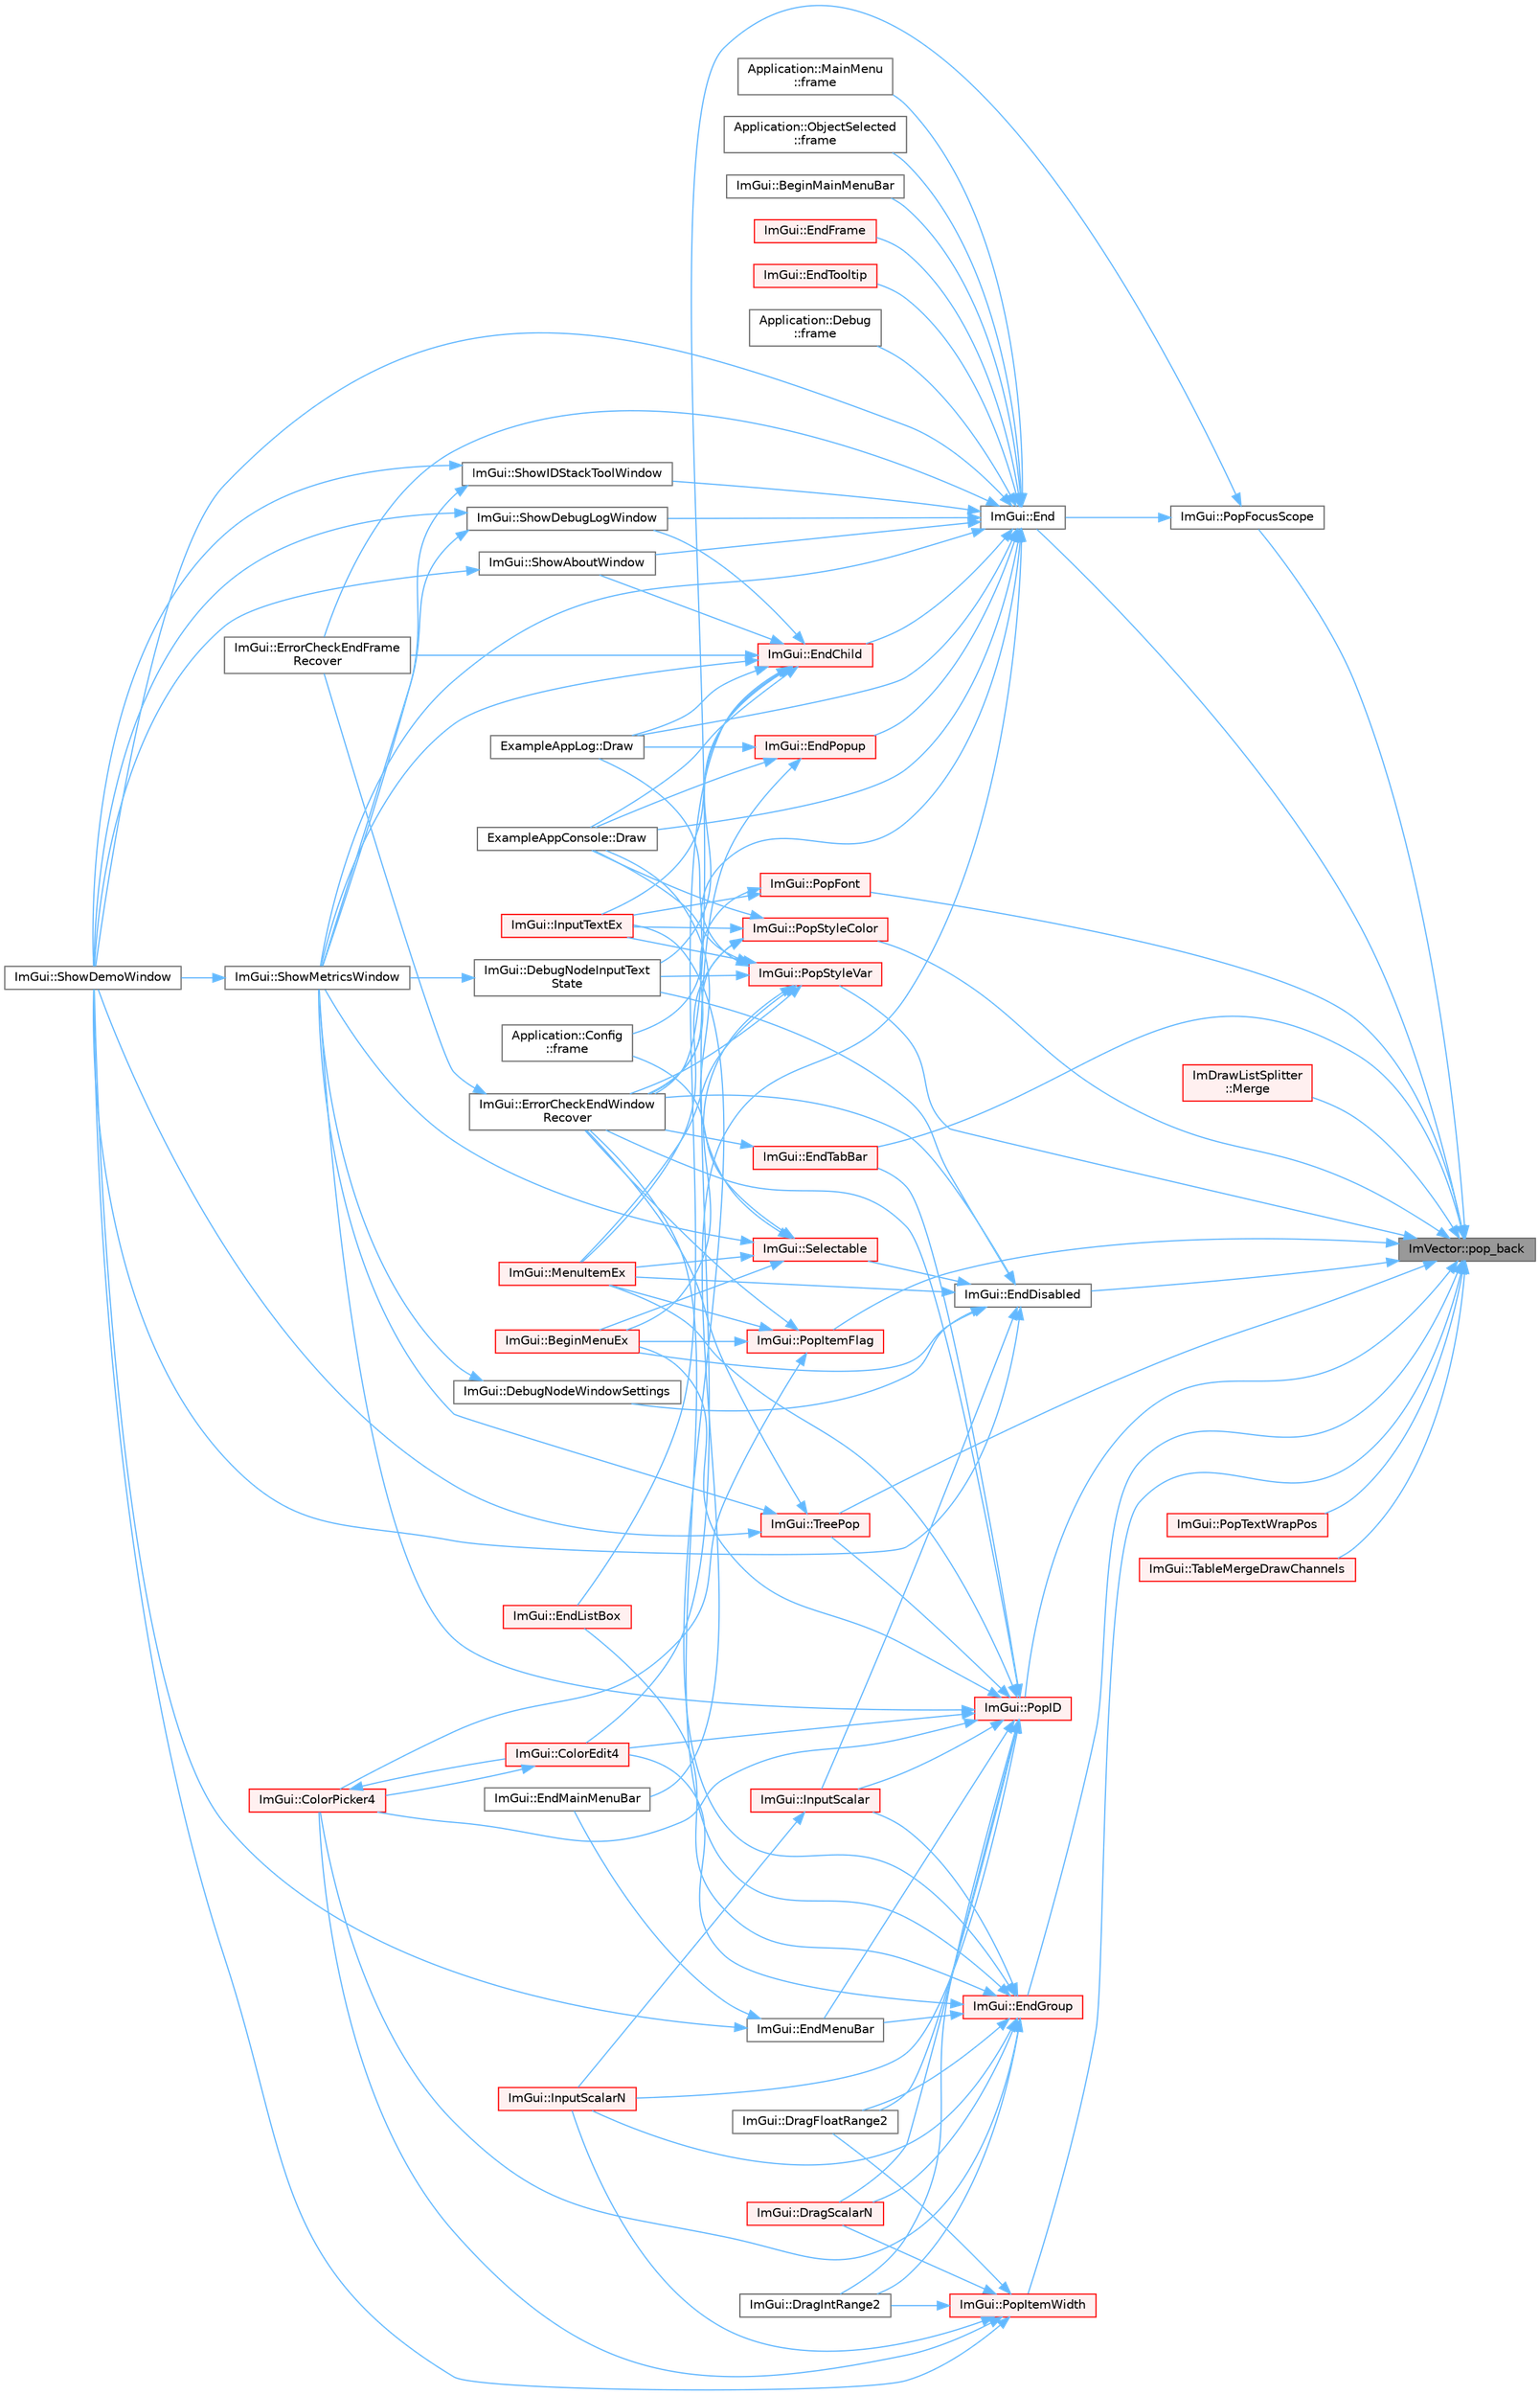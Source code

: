 digraph "ImVector::pop_back"
{
 // LATEX_PDF_SIZE
  bgcolor="transparent";
  edge [fontname=Helvetica,fontsize=10,labelfontname=Helvetica,labelfontsize=10];
  node [fontname=Helvetica,fontsize=10,shape=box,height=0.2,width=0.4];
  rankdir="RL";
  Node1 [id="Node000001",label="ImVector::pop_back",height=0.2,width=0.4,color="gray40", fillcolor="grey60", style="filled", fontcolor="black",tooltip=" "];
  Node1 -> Node2 [id="edge1_Node000001_Node000002",dir="back",color="steelblue1",style="solid",tooltip=" "];
  Node2 [id="Node000002",label="ImGui::End",height=0.2,width=0.4,color="grey40", fillcolor="white", style="filled",URL="$namespace_im_gui.html#a5479d93794a004c67ceb6d13f37c8254",tooltip=" "];
  Node2 -> Node3 [id="edge2_Node000002_Node000003",dir="back",color="steelblue1",style="solid",tooltip=" "];
  Node3 [id="Node000003",label="ImGui::BeginMainMenuBar",height=0.2,width=0.4,color="grey40", fillcolor="white", style="filled",URL="$namespace_im_gui.html#a55cb9cfb9865204ac6fb21c965784f78",tooltip=" "];
  Node2 -> Node4 [id="edge3_Node000002_Node000004",dir="back",color="steelblue1",style="solid",tooltip=" "];
  Node4 [id="Node000004",label="ExampleAppConsole::Draw",height=0.2,width=0.4,color="grey40", fillcolor="white", style="filled",URL="$struct_example_app_console.html#a0518a09c7e8648dd52c7c06df19ac17a",tooltip=" "];
  Node2 -> Node5 [id="edge4_Node000002_Node000005",dir="back",color="steelblue1",style="solid",tooltip=" "];
  Node5 [id="Node000005",label="ExampleAppLog::Draw",height=0.2,width=0.4,color="grey40", fillcolor="white", style="filled",URL="$struct_example_app_log.html#a5ad3a4bdb89171b84aeaff96948a1f77",tooltip=" "];
  Node2 -> Node6 [id="edge5_Node000002_Node000006",dir="back",color="steelblue1",style="solid",tooltip=" "];
  Node6 [id="Node000006",label="ImGui::EndChild",height=0.2,width=0.4,color="red", fillcolor="#FFF0F0", style="filled",URL="$namespace_im_gui.html#af8de559a88c1442d6df8c1b04c86e997",tooltip=" "];
  Node6 -> Node7 [id="edge6_Node000006_Node000007",dir="back",color="steelblue1",style="solid",tooltip=" "];
  Node7 [id="Node000007",label="ImGui::DebugNodeInputText\lState",height=0.2,width=0.4,color="grey40", fillcolor="white", style="filled",URL="$namespace_im_gui.html#ab85df47e899ab32dbdd5089f40e3802f",tooltip=" "];
  Node7 -> Node8 [id="edge7_Node000007_Node000008",dir="back",color="steelblue1",style="solid",tooltip=" "];
  Node8 [id="Node000008",label="ImGui::ShowMetricsWindow",height=0.2,width=0.4,color="grey40", fillcolor="white", style="filled",URL="$namespace_im_gui.html#afe7a28c6eb52fff3cc27d5a698fea4ff",tooltip=" "];
  Node8 -> Node9 [id="edge8_Node000008_Node000009",dir="back",color="steelblue1",style="solid",tooltip=" "];
  Node9 [id="Node000009",label="ImGui::ShowDemoWindow",height=0.2,width=0.4,color="grey40", fillcolor="white", style="filled",URL="$namespace_im_gui.html#af95643a0ce4893b9e57c12991922fb18",tooltip=" "];
  Node6 -> Node4 [id="edge9_Node000006_Node000004",dir="back",color="steelblue1",style="solid",tooltip=" "];
  Node6 -> Node5 [id="edge10_Node000006_Node000005",dir="back",color="steelblue1",style="solid",tooltip=" "];
  Node6 -> Node10 [id="edge11_Node000006_Node000010",dir="back",color="steelblue1",style="solid",tooltip=" "];
  Node10 [id="Node000010",label="ImGui::EndListBox",height=0.2,width=0.4,color="red", fillcolor="#FFF0F0", style="filled",URL="$namespace_im_gui.html#a6a1b63d9b66bb934d995c279ac02daff",tooltip=" "];
  Node6 -> Node15 [id="edge12_Node000006_Node000015",dir="back",color="steelblue1",style="solid",tooltip=" "];
  Node15 [id="Node000015",label="ImGui::ErrorCheckEndFrame\lRecover",height=0.2,width=0.4,color="grey40", fillcolor="white", style="filled",URL="$namespace_im_gui.html#aaeda60ee2c0b5c2b3f397b237c9928f3",tooltip=" "];
  Node6 -> Node17 [id="edge13_Node000006_Node000017",dir="back",color="steelblue1",style="solid",tooltip=" "];
  Node17 [id="Node000017",label="ImGui::InputTextEx",height=0.2,width=0.4,color="red", fillcolor="#FFF0F0", style="filled",URL="$namespace_im_gui.html#af89af17ecc11653f25fea1e50e195de6",tooltip=" "];
  Node6 -> Node73 [id="edge14_Node000006_Node000073",dir="back",color="steelblue1",style="solid",tooltip=" "];
  Node73 [id="Node000073",label="ImGui::ShowAboutWindow",height=0.2,width=0.4,color="grey40", fillcolor="white", style="filled",URL="$namespace_im_gui.html#ac297462e33309d0540fa459bccdc9304",tooltip=" "];
  Node73 -> Node9 [id="edge15_Node000073_Node000009",dir="back",color="steelblue1",style="solid",tooltip=" "];
  Node6 -> Node74 [id="edge16_Node000006_Node000074",dir="back",color="steelblue1",style="solid",tooltip=" "];
  Node74 [id="Node000074",label="ImGui::ShowDebugLogWindow",height=0.2,width=0.4,color="grey40", fillcolor="white", style="filled",URL="$namespace_im_gui.html#af1b39e70cac2e1b9e62dd3c9d154cbd6",tooltip=" "];
  Node74 -> Node9 [id="edge17_Node000074_Node000009",dir="back",color="steelblue1",style="solid",tooltip=" "];
  Node74 -> Node8 [id="edge18_Node000074_Node000008",dir="back",color="steelblue1",style="solid",tooltip=" "];
  Node6 -> Node8 [id="edge19_Node000006_Node000008",dir="back",color="steelblue1",style="solid",tooltip=" "];
  Node2 -> Node75 [id="edge20_Node000002_Node000075",dir="back",color="steelblue1",style="solid",tooltip=" "];
  Node75 [id="Node000075",label="ImGui::EndFrame",height=0.2,width=0.4,color="red", fillcolor="#FFF0F0", style="filled",URL="$namespace_im_gui.html#a246c37da45e88a12ade440a0feacb4ee",tooltip=" "];
  Node2 -> Node78 [id="edge21_Node000002_Node000078",dir="back",color="steelblue1",style="solid",tooltip=" "];
  Node78 [id="Node000078",label="ImGui::EndMainMenuBar",height=0.2,width=0.4,color="grey40", fillcolor="white", style="filled",URL="$namespace_im_gui.html#ab92f330c808546b340eb7bdf7e5f7c95",tooltip=" "];
  Node2 -> Node79 [id="edge22_Node000002_Node000079",dir="back",color="steelblue1",style="solid",tooltip=" "];
  Node79 [id="Node000079",label="ImGui::EndPopup",height=0.2,width=0.4,color="red", fillcolor="#FFF0F0", style="filled",URL="$namespace_im_gui.html#aa6a9b5696f2ea7eed7683425fc77b8f2",tooltip=" "];
  Node79 -> Node19 [id="edge23_Node000079_Node000019",dir="back",color="steelblue1",style="solid",tooltip=" "];
  Node19 [id="Node000019",label="ImGui::ColorEdit4",height=0.2,width=0.4,color="red", fillcolor="#FFF0F0", style="filled",URL="$namespace_im_gui.html#ac3f45e2aa0b1d591cc8a2cdf8b566a45",tooltip=" "];
  Node19 -> Node22 [id="edge24_Node000019_Node000022",dir="back",color="steelblue1",style="solid",tooltip=" "];
  Node22 [id="Node000022",label="ImGui::ColorPicker4",height=0.2,width=0.4,color="red", fillcolor="#FFF0F0", style="filled",URL="$namespace_im_gui.html#a3d5aae9e0a14aa051d5a799abbe97b32",tooltip=" "];
  Node22 -> Node19 [id="edge25_Node000022_Node000019",dir="back",color="steelblue1",style="solid",tooltip=" "];
  Node79 -> Node4 [id="edge26_Node000079_Node000004",dir="back",color="steelblue1",style="solid",tooltip=" "];
  Node79 -> Node5 [id="edge27_Node000079_Node000005",dir="back",color="steelblue1",style="solid",tooltip=" "];
  Node2 -> Node104 [id="edge28_Node000002_Node000104",dir="back",color="steelblue1",style="solid",tooltip=" "];
  Node104 [id="Node000104",label="ImGui::EndTooltip",height=0.2,width=0.4,color="red", fillcolor="#FFF0F0", style="filled",URL="$namespace_im_gui.html#ac8d75c160cfdf43d512f773ca133a1c6",tooltip=" "];
  Node2 -> Node15 [id="edge29_Node000002_Node000015",dir="back",color="steelblue1",style="solid",tooltip=" "];
  Node2 -> Node27 [id="edge30_Node000002_Node000027",dir="back",color="steelblue1",style="solid",tooltip=" "];
  Node27 [id="Node000027",label="Application::Config\l::frame",height=0.2,width=0.4,color="grey40", fillcolor="white", style="filled",URL="$class_application_1_1_config.html#a291cc3a874949e121dcf83a3f90681bc",tooltip=" "];
  Node2 -> Node128 [id="edge31_Node000002_Node000128",dir="back",color="steelblue1",style="solid",tooltip=" "];
  Node128 [id="Node000128",label="Application::Debug\l::frame",height=0.2,width=0.4,color="grey40", fillcolor="white", style="filled",URL="$class_application_1_1_debug.html#a26339829cae3b768474358c34eb8ab23",tooltip=" "];
  Node2 -> Node129 [id="edge32_Node000002_Node000129",dir="back",color="steelblue1",style="solid",tooltip=" "];
  Node129 [id="Node000129",label="Application::MainMenu\l::frame",height=0.2,width=0.4,color="grey40", fillcolor="white", style="filled",URL="$class_application_1_1_main_menu.html#a868fe54ddb269b9ab03f0d7d068dd698",tooltip=" "];
  Node2 -> Node30 [id="edge33_Node000002_Node000030",dir="back",color="steelblue1",style="solid",tooltip=" "];
  Node30 [id="Node000030",label="Application::ObjectSelected\l::frame",height=0.2,width=0.4,color="grey40", fillcolor="white", style="filled",URL="$class_application_1_1_object_selected.html#a30dd507edcc6c76dd65cc0cf9dda010a",tooltip=" "];
  Node2 -> Node73 [id="edge34_Node000002_Node000073",dir="back",color="steelblue1",style="solid",tooltip=" "];
  Node2 -> Node74 [id="edge35_Node000002_Node000074",dir="back",color="steelblue1",style="solid",tooltip=" "];
  Node2 -> Node9 [id="edge36_Node000002_Node000009",dir="back",color="steelblue1",style="solid",tooltip=" "];
  Node2 -> Node16 [id="edge37_Node000002_Node000016",dir="back",color="steelblue1",style="solid",tooltip=" "];
  Node16 [id="Node000016",label="ImGui::ShowIDStackToolWindow",height=0.2,width=0.4,color="grey40", fillcolor="white", style="filled",URL="$namespace_im_gui.html#ab4a87bf4a874a8e5872b60b4a9b1d99e",tooltip=" "];
  Node16 -> Node9 [id="edge38_Node000016_Node000009",dir="back",color="steelblue1",style="solid",tooltip=" "];
  Node16 -> Node8 [id="edge39_Node000016_Node000008",dir="back",color="steelblue1",style="solid",tooltip=" "];
  Node2 -> Node8 [id="edge40_Node000002_Node000008",dir="back",color="steelblue1",style="solid",tooltip=" "];
  Node1 -> Node130 [id="edge41_Node000001_Node000130",dir="back",color="steelblue1",style="solid",tooltip=" "];
  Node130 [id="Node000130",label="ImGui::EndDisabled",height=0.2,width=0.4,color="grey40", fillcolor="white", style="filled",URL="$namespace_im_gui.html#a9e6088c6c690ddff1302b6e42b380733",tooltip=" "];
  Node130 -> Node85 [id="edge42_Node000130_Node000085",dir="back",color="steelblue1",style="solid",tooltip=" "];
  Node85 [id="Node000085",label="ImGui::BeginMenuEx",height=0.2,width=0.4,color="red", fillcolor="#FFF0F0", style="filled",URL="$namespace_im_gui.html#a8dc671f87ed281b6445ce6ae4ab25183",tooltip=" "];
  Node130 -> Node7 [id="edge43_Node000130_Node000007",dir="back",color="steelblue1",style="solid",tooltip=" "];
  Node130 -> Node131 [id="edge44_Node000130_Node000131",dir="back",color="steelblue1",style="solid",tooltip=" "];
  Node131 [id="Node000131",label="ImGui::DebugNodeWindowSettings",height=0.2,width=0.4,color="grey40", fillcolor="white", style="filled",URL="$namespace_im_gui.html#ad843ddd00b2e6f8182c2bac52bcd9bdc",tooltip=" "];
  Node131 -> Node8 [id="edge45_Node000131_Node000008",dir="back",color="steelblue1",style="solid",tooltip=" "];
  Node130 -> Node14 [id="edge46_Node000130_Node000014",dir="back",color="steelblue1",style="solid",tooltip=" "];
  Node14 [id="Node000014",label="ImGui::ErrorCheckEndWindow\lRecover",height=0.2,width=0.4,color="grey40", fillcolor="white", style="filled",URL="$namespace_im_gui.html#a945392cbf05b9434df8ec3630b10e01a",tooltip=" "];
  Node14 -> Node15 [id="edge47_Node000014_Node000015",dir="back",color="steelblue1",style="solid",tooltip=" "];
  Node130 -> Node28 [id="edge48_Node000130_Node000028",dir="back",color="steelblue1",style="solid",tooltip=" "];
  Node28 [id="Node000028",label="ImGui::InputScalar",height=0.2,width=0.4,color="red", fillcolor="#FFF0F0", style="filled",URL="$namespace_im_gui.html#afdb54540b7480872fbb746f64344b374",tooltip=" "];
  Node28 -> Node33 [id="edge49_Node000028_Node000033",dir="back",color="steelblue1",style="solid",tooltip=" "];
  Node33 [id="Node000033",label="ImGui::InputScalarN",height=0.2,width=0.4,color="red", fillcolor="#FFF0F0", style="filled",URL="$namespace_im_gui.html#afb17f0092027c09183df498834abace9",tooltip=" "];
  Node130 -> Node132 [id="edge50_Node000130_Node000132",dir="back",color="steelblue1",style="solid",tooltip=" "];
  Node132 [id="Node000132",label="ImGui::MenuItemEx",height=0.2,width=0.4,color="red", fillcolor="#FFF0F0", style="filled",URL="$namespace_im_gui.html#ab5e6e4c78805615fb4d26d4918031f9c",tooltip=" "];
  Node130 -> Node136 [id="edge51_Node000130_Node000136",dir="back",color="steelblue1",style="solid",tooltip=" "];
  Node136 [id="Node000136",label="ImGui::Selectable",height=0.2,width=0.4,color="red", fillcolor="#FFF0F0", style="filled",URL="$namespace_im_gui.html#af98575238bda183a523df19fb447af60",tooltip=" "];
  Node136 -> Node85 [id="edge52_Node000136_Node000085",dir="back",color="steelblue1",style="solid",tooltip=" "];
  Node136 -> Node4 [id="edge53_Node000136_Node000004",dir="back",color="steelblue1",style="solid",tooltip=" "];
  Node136 -> Node27 [id="edge54_Node000136_Node000027",dir="back",color="steelblue1",style="solid",tooltip=" "];
  Node136 -> Node132 [id="edge55_Node000136_Node000132",dir="back",color="steelblue1",style="solid",tooltip=" "];
  Node136 -> Node8 [id="edge56_Node000136_Node000008",dir="back",color="steelblue1",style="solid",tooltip=" "];
  Node130 -> Node9 [id="edge57_Node000130_Node000009",dir="back",color="steelblue1",style="solid",tooltip=" "];
  Node1 -> Node140 [id="edge58_Node000001_Node000140",dir="back",color="steelblue1",style="solid",tooltip=" "];
  Node140 [id="Node000140",label="ImGui::EndGroup",height=0.2,width=0.4,color="red", fillcolor="#FFF0F0", style="filled",URL="$namespace_im_gui.html#a05fc97fc64f28a55486087f503d9a622",tooltip=" "];
  Node140 -> Node19 [id="edge59_Node000140_Node000019",dir="back",color="steelblue1",style="solid",tooltip=" "];
  Node140 -> Node22 [id="edge60_Node000140_Node000022",dir="back",color="steelblue1",style="solid",tooltip=" "];
  Node140 -> Node51 [id="edge61_Node000140_Node000051",dir="back",color="steelblue1",style="solid",tooltip=" "];
  Node51 [id="Node000051",label="ImGui::DragFloatRange2",height=0.2,width=0.4,color="grey40", fillcolor="white", style="filled",URL="$namespace_im_gui.html#aa6bfd93ead5c47e84b66185da88b8e8c",tooltip=" "];
  Node140 -> Node53 [id="edge62_Node000140_Node000053",dir="back",color="steelblue1",style="solid",tooltip=" "];
  Node53 [id="Node000053",label="ImGui::DragIntRange2",height=0.2,width=0.4,color="grey40", fillcolor="white", style="filled",URL="$namespace_im_gui.html#a27a0380e0480671c7cd854dd7bfc6bd1",tooltip=" "];
  Node140 -> Node54 [id="edge63_Node000140_Node000054",dir="back",color="steelblue1",style="solid",tooltip=" "];
  Node54 [id="Node000054",label="ImGui::DragScalarN",height=0.2,width=0.4,color="red", fillcolor="#FFF0F0", style="filled",URL="$namespace_im_gui.html#a1265d2b30ced1fca909e26c8f718fcbd",tooltip=" "];
  Node140 -> Node10 [id="edge64_Node000140_Node000010",dir="back",color="steelblue1",style="solid",tooltip=" "];
  Node140 -> Node141 [id="edge65_Node000140_Node000141",dir="back",color="steelblue1",style="solid",tooltip=" "];
  Node141 [id="Node000141",label="ImGui::EndMenuBar",height=0.2,width=0.4,color="grey40", fillcolor="white", style="filled",URL="$namespace_im_gui.html#aa226265c140eb6ee375c5b9abc69c4fc",tooltip=" "];
  Node141 -> Node78 [id="edge66_Node000141_Node000078",dir="back",color="steelblue1",style="solid",tooltip=" "];
  Node141 -> Node9 [id="edge67_Node000141_Node000009",dir="back",color="steelblue1",style="solid",tooltip=" "];
  Node140 -> Node14 [id="edge68_Node000140_Node000014",dir="back",color="steelblue1",style="solid",tooltip=" "];
  Node140 -> Node28 [id="edge69_Node000140_Node000028",dir="back",color="steelblue1",style="solid",tooltip=" "];
  Node140 -> Node33 [id="edge70_Node000140_Node000033",dir="back",color="steelblue1",style="solid",tooltip=" "];
  Node140 -> Node17 [id="edge71_Node000140_Node000017",dir="back",color="steelblue1",style="solid",tooltip=" "];
  Node1 -> Node142 [id="edge72_Node000001_Node000142",dir="back",color="steelblue1",style="solid",tooltip=" "];
  Node142 [id="Node000142",label="ImGui::EndTabBar",height=0.2,width=0.4,color="red", fillcolor="#FFF0F0", style="filled",URL="$namespace_im_gui.html#a864b8ece257d4e30569f0349752ad928",tooltip=" "];
  Node142 -> Node14 [id="edge73_Node000142_Node000014",dir="back",color="steelblue1",style="solid",tooltip=" "];
  Node1 -> Node143 [id="edge74_Node000001_Node000143",dir="back",color="steelblue1",style="solid",tooltip=" "];
  Node143 [id="Node000143",label="ImDrawListSplitter\l::Merge",height=0.2,width=0.4,color="red", fillcolor="#FFF0F0", style="filled",URL="$struct_im_draw_list_splitter.html#af3fc4bad2abca9e481d476d1877ba5be",tooltip=" "];
  Node1 -> Node151 [id="edge75_Node000001_Node000151",dir="back",color="steelblue1",style="solid",tooltip=" "];
  Node151 [id="Node000151",label="ImGui::PopFocusScope",height=0.2,width=0.4,color="grey40", fillcolor="white", style="filled",URL="$namespace_im_gui.html#a660bc1ff7f6d971fc4b4236e87409b38",tooltip=" "];
  Node151 -> Node2 [id="edge76_Node000151_Node000002",dir="back",color="steelblue1",style="solid",tooltip=" "];
  Node151 -> Node14 [id="edge77_Node000151_Node000014",dir="back",color="steelblue1",style="solid",tooltip=" "];
  Node1 -> Node152 [id="edge78_Node000001_Node000152",dir="back",color="steelblue1",style="solid",tooltip=" "];
  Node152 [id="Node000152",label="ImGui::PopFont",height=0.2,width=0.4,color="red", fillcolor="#FFF0F0", style="filled",URL="$namespace_im_gui.html#af66649bc37022bf3cf2496c73af9a499",tooltip=" "];
  Node152 -> Node14 [id="edge79_Node000152_Node000014",dir="back",color="steelblue1",style="solid",tooltip=" "];
  Node152 -> Node17 [id="edge80_Node000152_Node000017",dir="back",color="steelblue1",style="solid",tooltip=" "];
  Node1 -> Node153 [id="edge81_Node000001_Node000153",dir="back",color="steelblue1",style="solid",tooltip=" "];
  Node153 [id="Node000153",label="ImGui::PopID",height=0.2,width=0.4,color="red", fillcolor="#FFF0F0", style="filled",URL="$namespace_im_gui.html#aba0b2d8f890a5d435ae43d0c4a2d4dd1",tooltip=" "];
  Node153 -> Node85 [id="edge82_Node000153_Node000085",dir="back",color="steelblue1",style="solid",tooltip=" "];
  Node153 -> Node19 [id="edge83_Node000153_Node000019",dir="back",color="steelblue1",style="solid",tooltip=" "];
  Node153 -> Node22 [id="edge84_Node000153_Node000022",dir="back",color="steelblue1",style="solid",tooltip=" "];
  Node153 -> Node51 [id="edge85_Node000153_Node000051",dir="back",color="steelblue1",style="solid",tooltip=" "];
  Node153 -> Node53 [id="edge86_Node000153_Node000053",dir="back",color="steelblue1",style="solid",tooltip=" "];
  Node153 -> Node54 [id="edge87_Node000153_Node000054",dir="back",color="steelblue1",style="solid",tooltip=" "];
  Node153 -> Node141 [id="edge88_Node000153_Node000141",dir="back",color="steelblue1",style="solid",tooltip=" "];
  Node153 -> Node142 [id="edge89_Node000153_Node000142",dir="back",color="steelblue1",style="solid",tooltip=" "];
  Node153 -> Node14 [id="edge90_Node000153_Node000014",dir="back",color="steelblue1",style="solid",tooltip=" "];
  Node153 -> Node28 [id="edge91_Node000153_Node000028",dir="back",color="steelblue1",style="solid",tooltip=" "];
  Node153 -> Node33 [id="edge92_Node000153_Node000033",dir="back",color="steelblue1",style="solid",tooltip=" "];
  Node153 -> Node132 [id="edge93_Node000153_Node000132",dir="back",color="steelblue1",style="solid",tooltip=" "];
  Node153 -> Node8 [id="edge94_Node000153_Node000008",dir="back",color="steelblue1",style="solid",tooltip=" "];
  Node153 -> Node158 [id="edge95_Node000153_Node000158",dir="back",color="steelblue1",style="solid",tooltip=" "];
  Node158 [id="Node000158",label="ImGui::TreePop",height=0.2,width=0.4,color="red", fillcolor="#FFF0F0", style="filled",URL="$namespace_im_gui.html#a41ecf265e5f678c78fc9c30b3cf2077f",tooltip=" "];
  Node158 -> Node14 [id="edge96_Node000158_Node000014",dir="back",color="steelblue1",style="solid",tooltip=" "];
  Node158 -> Node9 [id="edge97_Node000158_Node000009",dir="back",color="steelblue1",style="solid",tooltip=" "];
  Node158 -> Node8 [id="edge98_Node000158_Node000008",dir="back",color="steelblue1",style="solid",tooltip=" "];
  Node1 -> Node162 [id="edge99_Node000001_Node000162",dir="back",color="steelblue1",style="solid",tooltip=" "];
  Node162 [id="Node000162",label="ImGui::PopItemFlag",height=0.2,width=0.4,color="red", fillcolor="#FFF0F0", style="filled",URL="$namespace_im_gui.html#aa93281155e1dd23715dbd384e91edc6b",tooltip=" "];
  Node162 -> Node85 [id="edge100_Node000162_Node000085",dir="back",color="steelblue1",style="solid",tooltip=" "];
  Node162 -> Node22 [id="edge101_Node000162_Node000022",dir="back",color="steelblue1",style="solid",tooltip=" "];
  Node162 -> Node14 [id="edge102_Node000162_Node000014",dir="back",color="steelblue1",style="solid",tooltip=" "];
  Node162 -> Node132 [id="edge103_Node000162_Node000132",dir="back",color="steelblue1",style="solid",tooltip=" "];
  Node1 -> Node165 [id="edge104_Node000001_Node000165",dir="back",color="steelblue1",style="solid",tooltip=" "];
  Node165 [id="Node000165",label="ImGui::PopItemWidth",height=0.2,width=0.4,color="red", fillcolor="#FFF0F0", style="filled",URL="$namespace_im_gui.html#ad29a3fc0cb5dfc7f9fc7224512ce90bf",tooltip=" "];
  Node165 -> Node22 [id="edge105_Node000165_Node000022",dir="back",color="steelblue1",style="solid",tooltip=" "];
  Node165 -> Node51 [id="edge106_Node000165_Node000051",dir="back",color="steelblue1",style="solid",tooltip=" "];
  Node165 -> Node53 [id="edge107_Node000165_Node000053",dir="back",color="steelblue1",style="solid",tooltip=" "];
  Node165 -> Node54 [id="edge108_Node000165_Node000054",dir="back",color="steelblue1",style="solid",tooltip=" "];
  Node165 -> Node33 [id="edge109_Node000165_Node000033",dir="back",color="steelblue1",style="solid",tooltip=" "];
  Node165 -> Node9 [id="edge110_Node000165_Node000009",dir="back",color="steelblue1",style="solid",tooltip=" "];
  Node1 -> Node166 [id="edge111_Node000001_Node000166",dir="back",color="steelblue1",style="solid",tooltip=" "];
  Node166 [id="Node000166",label="ImGui::PopStyleColor",height=0.2,width=0.4,color="red", fillcolor="#FFF0F0", style="filled",URL="$namespace_im_gui.html#a9795f730b4043a98b6254738d86efcdc",tooltip=" "];
  Node166 -> Node4 [id="edge112_Node000166_Node000004",dir="back",color="steelblue1",style="solid",tooltip=" "];
  Node166 -> Node14 [id="edge113_Node000166_Node000014",dir="back",color="steelblue1",style="solid",tooltip=" "];
  Node166 -> Node17 [id="edge114_Node000166_Node000017",dir="back",color="steelblue1",style="solid",tooltip=" "];
  Node166 -> Node132 [id="edge115_Node000166_Node000132",dir="back",color="steelblue1",style="solid",tooltip=" "];
  Node1 -> Node177 [id="edge116_Node000001_Node000177",dir="back",color="steelblue1",style="solid",tooltip=" "];
  Node177 [id="Node000177",label="ImGui::PopStyleVar",height=0.2,width=0.4,color="red", fillcolor="#FFF0F0", style="filled",URL="$namespace_im_gui.html#a14116e57d81e326adef2a702e65781d4",tooltip=" "];
  Node177 -> Node85 [id="edge117_Node000177_Node000085",dir="back",color="steelblue1",style="solid",tooltip=" "];
  Node177 -> Node7 [id="edge118_Node000177_Node000007",dir="back",color="steelblue1",style="solid",tooltip=" "];
  Node177 -> Node4 [id="edge119_Node000177_Node000004",dir="back",color="steelblue1",style="solid",tooltip=" "];
  Node177 -> Node5 [id="edge120_Node000177_Node000005",dir="back",color="steelblue1",style="solid",tooltip=" "];
  Node177 -> Node14 [id="edge121_Node000177_Node000014",dir="back",color="steelblue1",style="solid",tooltip=" "];
  Node177 -> Node17 [id="edge122_Node000177_Node000017",dir="back",color="steelblue1",style="solid",tooltip=" "];
  Node177 -> Node132 [id="edge123_Node000177_Node000132",dir="back",color="steelblue1",style="solid",tooltip=" "];
  Node1 -> Node179 [id="edge124_Node000001_Node000179",dir="back",color="steelblue1",style="solid",tooltip=" "];
  Node179 [id="Node000179",label="ImGui::PopTextWrapPos",height=0.2,width=0.4,color="red", fillcolor="#FFF0F0", style="filled",URL="$namespace_im_gui.html#a08000421b9cc13757430efe54178ae0f",tooltip=" "];
  Node1 -> Node182 [id="edge125_Node000001_Node000182",dir="back",color="steelblue1",style="solid",tooltip=" "];
  Node182 [id="Node000182",label="ImGui::TableMergeDrawChannels",height=0.2,width=0.4,color="red", fillcolor="#FFF0F0", style="filled",URL="$namespace_im_gui.html#a0bf2259f81cd376b6790fe13dea70a22",tooltip=" "];
  Node1 -> Node158 [id="edge126_Node000001_Node000158",dir="back",color="steelblue1",style="solid",tooltip=" "];
}
